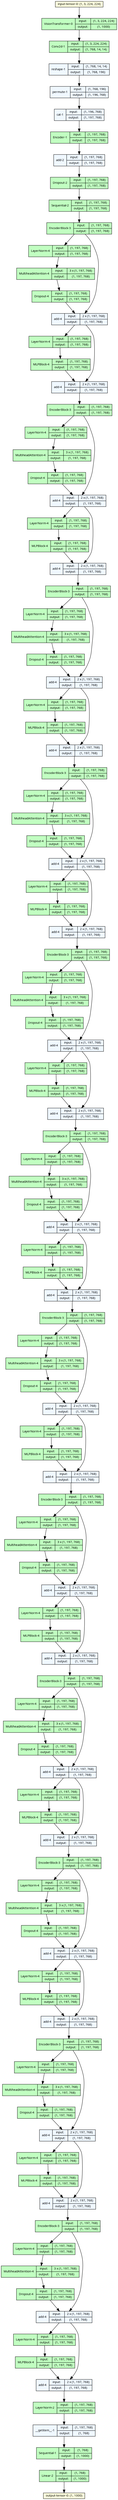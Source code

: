 strict digraph ViT_b_16 {
	graph [ordering=in size="80.7,80.7"]
	node [align=left fontname="Linux libertine" fontsize=10 height=0.2 ranksep=0.1 shape=record style=filled]
	edge [fontsize=10]
	0 [label="input-tensor-0: (1, 3, 224, 224)" fillcolor=lightyellow]
	1 [label="VisionTransformer
-0|{input:|output:}|{(1, 3, 224, 224)|(1, 1000)}" fillcolor=darkseagreen1]
	2 [label="Conv2d
-1|{input:|output:}|{(1, 3, 224, 224)|(1, 768, 14, 14)}" fillcolor=darkseagreen1]
	3 [label="reshape
-1|{input:|output:}|{(1, 768, 14, 14)|(1, 768, 196)}" fillcolor=aliceblue]
	4 [label="permute
-1|{input:|output:}|{(1, 768, 196)|(1, 196, 768)}" fillcolor=aliceblue]
	5 [label="cat
-1|{input:|output:}|{(1, 196, 768)|(1, 197, 768)}" fillcolor=aliceblue]
	6 [label="Encoder
-1|{input:|output:}|{(1, 197, 768)|(1, 197, 768)}" fillcolor=darkseagreen1]
	7 [label="add
-2|{input:|output:}|{(1, 197, 768)|(1, 197, 768)}" fillcolor=aliceblue]
	8 [label="Dropout
-2|{input:|output:}|{(1, 197, 768)|(1, 197, 768)}" fillcolor=darkseagreen1]
	9 [label="Sequential
-2|{input:|output:}|{(1, 197, 768)|(1, 197, 768)}" fillcolor=darkseagreen1]
	10 [label="EncoderBlock
-3|{input:|output:}|{(1, 197, 768)|(1, 197, 768)}" fillcolor=darkseagreen1]
	11 [label="LayerNorm
-4|{input:|output:}|{(1, 197, 768)|(1, 197, 768)}" fillcolor=darkseagreen1]
	12 [label="MultiheadAttention
-4|{input:|output:}|{3 x (1, 197, 768)|(1, 197, 768)}" fillcolor=darkseagreen1]
	13 [label="Dropout
-4|{input:|output:}|{(1, 197, 768)|(1, 197, 768)}" fillcolor=darkseagreen1]
	14 [label="add
-4|{input:|output:}|{2 x (1, 197, 768)|(1, 197, 768)}" fillcolor=aliceblue]
	15 [label="LayerNorm
-4|{input:|output:}|{(1, 197, 768)|(1, 197, 768)}" fillcolor=darkseagreen1]
	16 [label="MLPBlock
-4|{input:|output:}|{(1, 197, 768)|(1, 197, 768)}" fillcolor=darkseagreen1]
	17 [label="add
-4|{input:|output:}|{2 x (1, 197, 768)|(1, 197, 768)}" fillcolor=aliceblue]
	18 [label="EncoderBlock
-3|{input:|output:}|{(1, 197, 768)|(1, 197, 768)}" fillcolor=darkseagreen1]
	19 [label="LayerNorm
-4|{input:|output:}|{(1, 197, 768)|(1, 197, 768)}" fillcolor=darkseagreen1]
	20 [label="MultiheadAttention
-4|{input:|output:}|{3 x (1, 197, 768)|(1, 197, 768)}" fillcolor=darkseagreen1]
	21 [label="Dropout
-4|{input:|output:}|{(1, 197, 768)|(1, 197, 768)}" fillcolor=darkseagreen1]
	22 [label="add
-4|{input:|output:}|{2 x (1, 197, 768)|(1, 197, 768)}" fillcolor=aliceblue]
	23 [label="LayerNorm
-4|{input:|output:}|{(1, 197, 768)|(1, 197, 768)}" fillcolor=darkseagreen1]
	24 [label="MLPBlock
-4|{input:|output:}|{(1, 197, 768)|(1, 197, 768)}" fillcolor=darkseagreen1]
	25 [label="add
-4|{input:|output:}|{2 x (1, 197, 768)|(1, 197, 768)}" fillcolor=aliceblue]
	26 [label="EncoderBlock
-3|{input:|output:}|{(1, 197, 768)|(1, 197, 768)}" fillcolor=darkseagreen1]
	27 [label="LayerNorm
-4|{input:|output:}|{(1, 197, 768)|(1, 197, 768)}" fillcolor=darkseagreen1]
	28 [label="MultiheadAttention
-4|{input:|output:}|{3 x (1, 197, 768)|(1, 197, 768)}" fillcolor=darkseagreen1]
	29 [label="Dropout
-4|{input:|output:}|{(1, 197, 768)|(1, 197, 768)}" fillcolor=darkseagreen1]
	30 [label="add
-4|{input:|output:}|{2 x (1, 197, 768)|(1, 197, 768)}" fillcolor=aliceblue]
	31 [label="LayerNorm
-4|{input:|output:}|{(1, 197, 768)|(1, 197, 768)}" fillcolor=darkseagreen1]
	32 [label="MLPBlock
-4|{input:|output:}|{(1, 197, 768)|(1, 197, 768)}" fillcolor=darkseagreen1]
	33 [label="add
-4|{input:|output:}|{2 x (1, 197, 768)|(1, 197, 768)}" fillcolor=aliceblue]
	34 [label="EncoderBlock
-3|{input:|output:}|{(1, 197, 768)|(1, 197, 768)}" fillcolor=darkseagreen1]
	35 [label="LayerNorm
-4|{input:|output:}|{(1, 197, 768)|(1, 197, 768)}" fillcolor=darkseagreen1]
	36 [label="MultiheadAttention
-4|{input:|output:}|{3 x (1, 197, 768)|(1, 197, 768)}" fillcolor=darkseagreen1]
	37 [label="Dropout
-4|{input:|output:}|{(1, 197, 768)|(1, 197, 768)}" fillcolor=darkseagreen1]
	38 [label="add
-4|{input:|output:}|{2 x (1, 197, 768)|(1, 197, 768)}" fillcolor=aliceblue]
	39 [label="LayerNorm
-4|{input:|output:}|{(1, 197, 768)|(1, 197, 768)}" fillcolor=darkseagreen1]
	40 [label="MLPBlock
-4|{input:|output:}|{(1, 197, 768)|(1, 197, 768)}" fillcolor=darkseagreen1]
	41 [label="add
-4|{input:|output:}|{2 x (1, 197, 768)|(1, 197, 768)}" fillcolor=aliceblue]
	42 [label="EncoderBlock
-3|{input:|output:}|{(1, 197, 768)|(1, 197, 768)}" fillcolor=darkseagreen1]
	43 [label="LayerNorm
-4|{input:|output:}|{(1, 197, 768)|(1, 197, 768)}" fillcolor=darkseagreen1]
	44 [label="MultiheadAttention
-4|{input:|output:}|{3 x (1, 197, 768)|(1, 197, 768)}" fillcolor=darkseagreen1]
	45 [label="Dropout
-4|{input:|output:}|{(1, 197, 768)|(1, 197, 768)}" fillcolor=darkseagreen1]
	46 [label="add
-4|{input:|output:}|{2 x (1, 197, 768)|(1, 197, 768)}" fillcolor=aliceblue]
	47 [label="LayerNorm
-4|{input:|output:}|{(1, 197, 768)|(1, 197, 768)}" fillcolor=darkseagreen1]
	48 [label="MLPBlock
-4|{input:|output:}|{(1, 197, 768)|(1, 197, 768)}" fillcolor=darkseagreen1]
	49 [label="add
-4|{input:|output:}|{2 x (1, 197, 768)|(1, 197, 768)}" fillcolor=aliceblue]
	50 [label="EncoderBlock
-3|{input:|output:}|{(1, 197, 768)|(1, 197, 768)}" fillcolor=darkseagreen1]
	51 [label="LayerNorm
-4|{input:|output:}|{(1, 197, 768)|(1, 197, 768)}" fillcolor=darkseagreen1]
	52 [label="MultiheadAttention
-4|{input:|output:}|{3 x (1, 197, 768)|(1, 197, 768)}" fillcolor=darkseagreen1]
	53 [label="Dropout
-4|{input:|output:}|{(1, 197, 768)|(1, 197, 768)}" fillcolor=darkseagreen1]
	54 [label="add
-4|{input:|output:}|{2 x (1, 197, 768)|(1, 197, 768)}" fillcolor=aliceblue]
	55 [label="LayerNorm
-4|{input:|output:}|{(1, 197, 768)|(1, 197, 768)}" fillcolor=darkseagreen1]
	56 [label="MLPBlock
-4|{input:|output:}|{(1, 197, 768)|(1, 197, 768)}" fillcolor=darkseagreen1]
	57 [label="add
-4|{input:|output:}|{2 x (1, 197, 768)|(1, 197, 768)}" fillcolor=aliceblue]
	58 [label="EncoderBlock
-3|{input:|output:}|{(1, 197, 768)|(1, 197, 768)}" fillcolor=darkseagreen1]
	59 [label="LayerNorm
-4|{input:|output:}|{(1, 197, 768)|(1, 197, 768)}" fillcolor=darkseagreen1]
	60 [label="MultiheadAttention
-4|{input:|output:}|{3 x (1, 197, 768)|(1, 197, 768)}" fillcolor=darkseagreen1]
	61 [label="Dropout
-4|{input:|output:}|{(1, 197, 768)|(1, 197, 768)}" fillcolor=darkseagreen1]
	62 [label="add
-4|{input:|output:}|{2 x (1, 197, 768)|(1, 197, 768)}" fillcolor=aliceblue]
	63 [label="LayerNorm
-4|{input:|output:}|{(1, 197, 768)|(1, 197, 768)}" fillcolor=darkseagreen1]
	64 [label="MLPBlock
-4|{input:|output:}|{(1, 197, 768)|(1, 197, 768)}" fillcolor=darkseagreen1]
	65 [label="add
-4|{input:|output:}|{2 x (1, 197, 768)|(1, 197, 768)}" fillcolor=aliceblue]
	66 [label="EncoderBlock
-3|{input:|output:}|{(1, 197, 768)|(1, 197, 768)}" fillcolor=darkseagreen1]
	67 [label="LayerNorm
-4|{input:|output:}|{(1, 197, 768)|(1, 197, 768)}" fillcolor=darkseagreen1]
	68 [label="MultiheadAttention
-4|{input:|output:}|{3 x (1, 197, 768)|(1, 197, 768)}" fillcolor=darkseagreen1]
	69 [label="Dropout
-4|{input:|output:}|{(1, 197, 768)|(1, 197, 768)}" fillcolor=darkseagreen1]
	70 [label="add
-4|{input:|output:}|{2 x (1, 197, 768)|(1, 197, 768)}" fillcolor=aliceblue]
	71 [label="LayerNorm
-4|{input:|output:}|{(1, 197, 768)|(1, 197, 768)}" fillcolor=darkseagreen1]
	72 [label="MLPBlock
-4|{input:|output:}|{(1, 197, 768)|(1, 197, 768)}" fillcolor=darkseagreen1]
	73 [label="add
-4|{input:|output:}|{2 x (1, 197, 768)|(1, 197, 768)}" fillcolor=aliceblue]
	74 [label="EncoderBlock
-3|{input:|output:}|{(1, 197, 768)|(1, 197, 768)}" fillcolor=darkseagreen1]
	75 [label="LayerNorm
-4|{input:|output:}|{(1, 197, 768)|(1, 197, 768)}" fillcolor=darkseagreen1]
	76 [label="MultiheadAttention
-4|{input:|output:}|{3 x (1, 197, 768)|(1, 197, 768)}" fillcolor=darkseagreen1]
	77 [label="Dropout
-4|{input:|output:}|{(1, 197, 768)|(1, 197, 768)}" fillcolor=darkseagreen1]
	78 [label="add
-4|{input:|output:}|{2 x (1, 197, 768)|(1, 197, 768)}" fillcolor=aliceblue]
	79 [label="LayerNorm
-4|{input:|output:}|{(1, 197, 768)|(1, 197, 768)}" fillcolor=darkseagreen1]
	80 [label="MLPBlock
-4|{input:|output:}|{(1, 197, 768)|(1, 197, 768)}" fillcolor=darkseagreen1]
	81 [label="add
-4|{input:|output:}|{2 x (1, 197, 768)|(1, 197, 768)}" fillcolor=aliceblue]
	82 [label="EncoderBlock
-3|{input:|output:}|{(1, 197, 768)|(1, 197, 768)}" fillcolor=darkseagreen1]
	83 [label="LayerNorm
-4|{input:|output:}|{(1, 197, 768)|(1, 197, 768)}" fillcolor=darkseagreen1]
	84 [label="MultiheadAttention
-4|{input:|output:}|{3 x (1, 197, 768)|(1, 197, 768)}" fillcolor=darkseagreen1]
	85 [label="Dropout
-4|{input:|output:}|{(1, 197, 768)|(1, 197, 768)}" fillcolor=darkseagreen1]
	86 [label="add
-4|{input:|output:}|{2 x (1, 197, 768)|(1, 197, 768)}" fillcolor=aliceblue]
	87 [label="LayerNorm
-4|{input:|output:}|{(1, 197, 768)|(1, 197, 768)}" fillcolor=darkseagreen1]
	88 [label="MLPBlock
-4|{input:|output:}|{(1, 197, 768)|(1, 197, 768)}" fillcolor=darkseagreen1]
	89 [label="add
-4|{input:|output:}|{2 x (1, 197, 768)|(1, 197, 768)}" fillcolor=aliceblue]
	90 [label="EncoderBlock
-3|{input:|output:}|{(1, 197, 768)|(1, 197, 768)}" fillcolor=darkseagreen1]
	91 [label="LayerNorm
-4|{input:|output:}|{(1, 197, 768)|(1, 197, 768)}" fillcolor=darkseagreen1]
	92 [label="MultiheadAttention
-4|{input:|output:}|{3 x (1, 197, 768)|(1, 197, 768)}" fillcolor=darkseagreen1]
	93 [label="Dropout
-4|{input:|output:}|{(1, 197, 768)|(1, 197, 768)}" fillcolor=darkseagreen1]
	94 [label="add
-4|{input:|output:}|{2 x (1, 197, 768)|(1, 197, 768)}" fillcolor=aliceblue]
	95 [label="LayerNorm
-4|{input:|output:}|{(1, 197, 768)|(1, 197, 768)}" fillcolor=darkseagreen1]
	96 [label="MLPBlock
-4|{input:|output:}|{(1, 197, 768)|(1, 197, 768)}" fillcolor=darkseagreen1]
	97 [label="add
-4|{input:|output:}|{2 x (1, 197, 768)|(1, 197, 768)}" fillcolor=aliceblue]
	98 [label="EncoderBlock
-3|{input:|output:}|{(1, 197, 768)|(1, 197, 768)}" fillcolor=darkseagreen1]
	99 [label="LayerNorm
-4|{input:|output:}|{(1, 197, 768)|(1, 197, 768)}" fillcolor=darkseagreen1]
	100 [label="MultiheadAttention
-4|{input:|output:}|{3 x (1, 197, 768)|(1, 197, 768)}" fillcolor=darkseagreen1]
	101 [label="Dropout
-4|{input:|output:}|{(1, 197, 768)|(1, 197, 768)}" fillcolor=darkseagreen1]
	102 [label="add
-4|{input:|output:}|{2 x (1, 197, 768)|(1, 197, 768)}" fillcolor=aliceblue]
	103 [label="LayerNorm
-4|{input:|output:}|{(1, 197, 768)|(1, 197, 768)}" fillcolor=darkseagreen1]
	104 [label="MLPBlock
-4|{input:|output:}|{(1, 197, 768)|(1, 197, 768)}" fillcolor=darkseagreen1]
	105 [label="add
-4|{input:|output:}|{2 x (1, 197, 768)|(1, 197, 768)}" fillcolor=aliceblue]
	106 [label="LayerNorm
-2|{input:|output:}|{(1, 197, 768)|(1, 197, 768)}" fillcolor=darkseagreen1]
	107 [label="__getitem__
-1|{input:|output:}|{(1, 197, 768)|(1, 768)}" fillcolor=aliceblue]
	108 [label="Sequential
-1|{input:|output:}|{(1, 768)|(1, 1000)}" fillcolor=darkseagreen1]
	109 [label="Linear
-2|{input:|output:}|{(1, 768)|(1, 1000)}" fillcolor=darkseagreen1]
	110 [label="output-tensor-0: (1, 1000)" fillcolor=lightyellow]
	102 [label="add
-4|{input:|output:}|{2 x (1, 197, 768)|(1, 197, 768)}" fillcolor=aliceblue]
	98 [label="EncoderBlock
-3|{input:|output:}|{(1, 197, 768)|(1, 197, 768)}" fillcolor=darkseagreen1]
	94 [label="add
-4|{input:|output:}|{2 x (1, 197, 768)|(1, 197, 768)}" fillcolor=aliceblue]
	90 [label="EncoderBlock
-3|{input:|output:}|{(1, 197, 768)|(1, 197, 768)}" fillcolor=darkseagreen1]
	86 [label="add
-4|{input:|output:}|{2 x (1, 197, 768)|(1, 197, 768)}" fillcolor=aliceblue]
	82 [label="EncoderBlock
-3|{input:|output:}|{(1, 197, 768)|(1, 197, 768)}" fillcolor=darkseagreen1]
	78 [label="add
-4|{input:|output:}|{2 x (1, 197, 768)|(1, 197, 768)}" fillcolor=aliceblue]
	74 [label="EncoderBlock
-3|{input:|output:}|{(1, 197, 768)|(1, 197, 768)}" fillcolor=darkseagreen1]
	70 [label="add
-4|{input:|output:}|{2 x (1, 197, 768)|(1, 197, 768)}" fillcolor=aliceblue]
	66 [label="EncoderBlock
-3|{input:|output:}|{(1, 197, 768)|(1, 197, 768)}" fillcolor=darkseagreen1]
	62 [label="add
-4|{input:|output:}|{2 x (1, 197, 768)|(1, 197, 768)}" fillcolor=aliceblue]
	58 [label="EncoderBlock
-3|{input:|output:}|{(1, 197, 768)|(1, 197, 768)}" fillcolor=darkseagreen1]
	54 [label="add
-4|{input:|output:}|{2 x (1, 197, 768)|(1, 197, 768)}" fillcolor=aliceblue]
	50 [label="EncoderBlock
-3|{input:|output:}|{(1, 197, 768)|(1, 197, 768)}" fillcolor=darkseagreen1]
	46 [label="add
-4|{input:|output:}|{2 x (1, 197, 768)|(1, 197, 768)}" fillcolor=aliceblue]
	42 [label="EncoderBlock
-3|{input:|output:}|{(1, 197, 768)|(1, 197, 768)}" fillcolor=darkseagreen1]
	38 [label="add
-4|{input:|output:}|{2 x (1, 197, 768)|(1, 197, 768)}" fillcolor=aliceblue]
	34 [label="EncoderBlock
-3|{input:|output:}|{(1, 197, 768)|(1, 197, 768)}" fillcolor=darkseagreen1]
	30 [label="add
-4|{input:|output:}|{2 x (1, 197, 768)|(1, 197, 768)}" fillcolor=aliceblue]
	26 [label="EncoderBlock
-3|{input:|output:}|{(1, 197, 768)|(1, 197, 768)}" fillcolor=darkseagreen1]
	22 [label="add
-4|{input:|output:}|{2 x (1, 197, 768)|(1, 197, 768)}" fillcolor=aliceblue]
	18 [label="EncoderBlock
-3|{input:|output:}|{(1, 197, 768)|(1, 197, 768)}" fillcolor=darkseagreen1]
	14 [label="add
-4|{input:|output:}|{2 x (1, 197, 768)|(1, 197, 768)}" fillcolor=aliceblue]
	10 [label="EncoderBlock
-3|{input:|output:}|{(1, 197, 768)|(1, 197, 768)}" fillcolor=darkseagreen1]
	0 -> 1
	1 -> 2
	2 -> 3
	3 -> 4
	4 -> 5
	5 -> 6
	6 -> 7
	7 -> 8
	8 -> 9
	9 -> 10
	10 -> 11
	11 -> 12
	12 -> 13
	13 -> 14
	14 -> 15
	15 -> 16
	16 -> 17
	17 -> 18
	18 -> 19
	19 -> 20
	20 -> 21
	21 -> 22
	22 -> 23
	23 -> 24
	24 -> 25
	25 -> 26
	26 -> 27
	27 -> 28
	28 -> 29
	29 -> 30
	30 -> 31
	31 -> 32
	32 -> 33
	33 -> 34
	34 -> 35
	35 -> 36
	36 -> 37
	37 -> 38
	38 -> 39
	39 -> 40
	40 -> 41
	41 -> 42
	42 -> 43
	43 -> 44
	44 -> 45
	45 -> 46
	46 -> 47
	47 -> 48
	48 -> 49
	49 -> 50
	50 -> 51
	51 -> 52
	52 -> 53
	53 -> 54
	54 -> 55
	55 -> 56
	56 -> 57
	57 -> 58
	58 -> 59
	59 -> 60
	60 -> 61
	61 -> 62
	62 -> 63
	63 -> 64
	64 -> 65
	65 -> 66
	66 -> 67
	67 -> 68
	68 -> 69
	69 -> 70
	70 -> 71
	71 -> 72
	72 -> 73
	73 -> 74
	74 -> 75
	75 -> 76
	76 -> 77
	77 -> 78
	78 -> 79
	79 -> 80
	80 -> 81
	81 -> 82
	82 -> 83
	83 -> 84
	84 -> 85
	85 -> 86
	86 -> 87
	87 -> 88
	88 -> 89
	89 -> 90
	90 -> 91
	91 -> 92
	92 -> 93
	93 -> 94
	94 -> 95
	95 -> 96
	96 -> 97
	97 -> 98
	98 -> 99
	99 -> 100
	100 -> 101
	101 -> 102
	102 -> 103
	103 -> 104
	104 -> 105
	105 -> 106
	106 -> 107
	107 -> 108
	108 -> 109
	109 -> 110
	102 -> 105
	98 -> 102
	94 -> 97
	90 -> 94
	86 -> 89
	82 -> 86
	78 -> 81
	74 -> 78
	70 -> 73
	66 -> 70
	62 -> 65
	58 -> 62
	54 -> 57
	50 -> 54
	46 -> 49
	42 -> 46
	38 -> 41
	34 -> 38
	30 -> 33
	26 -> 30
	22 -> 25
	18 -> 22
	14 -> 17
	10 -> 14
}
